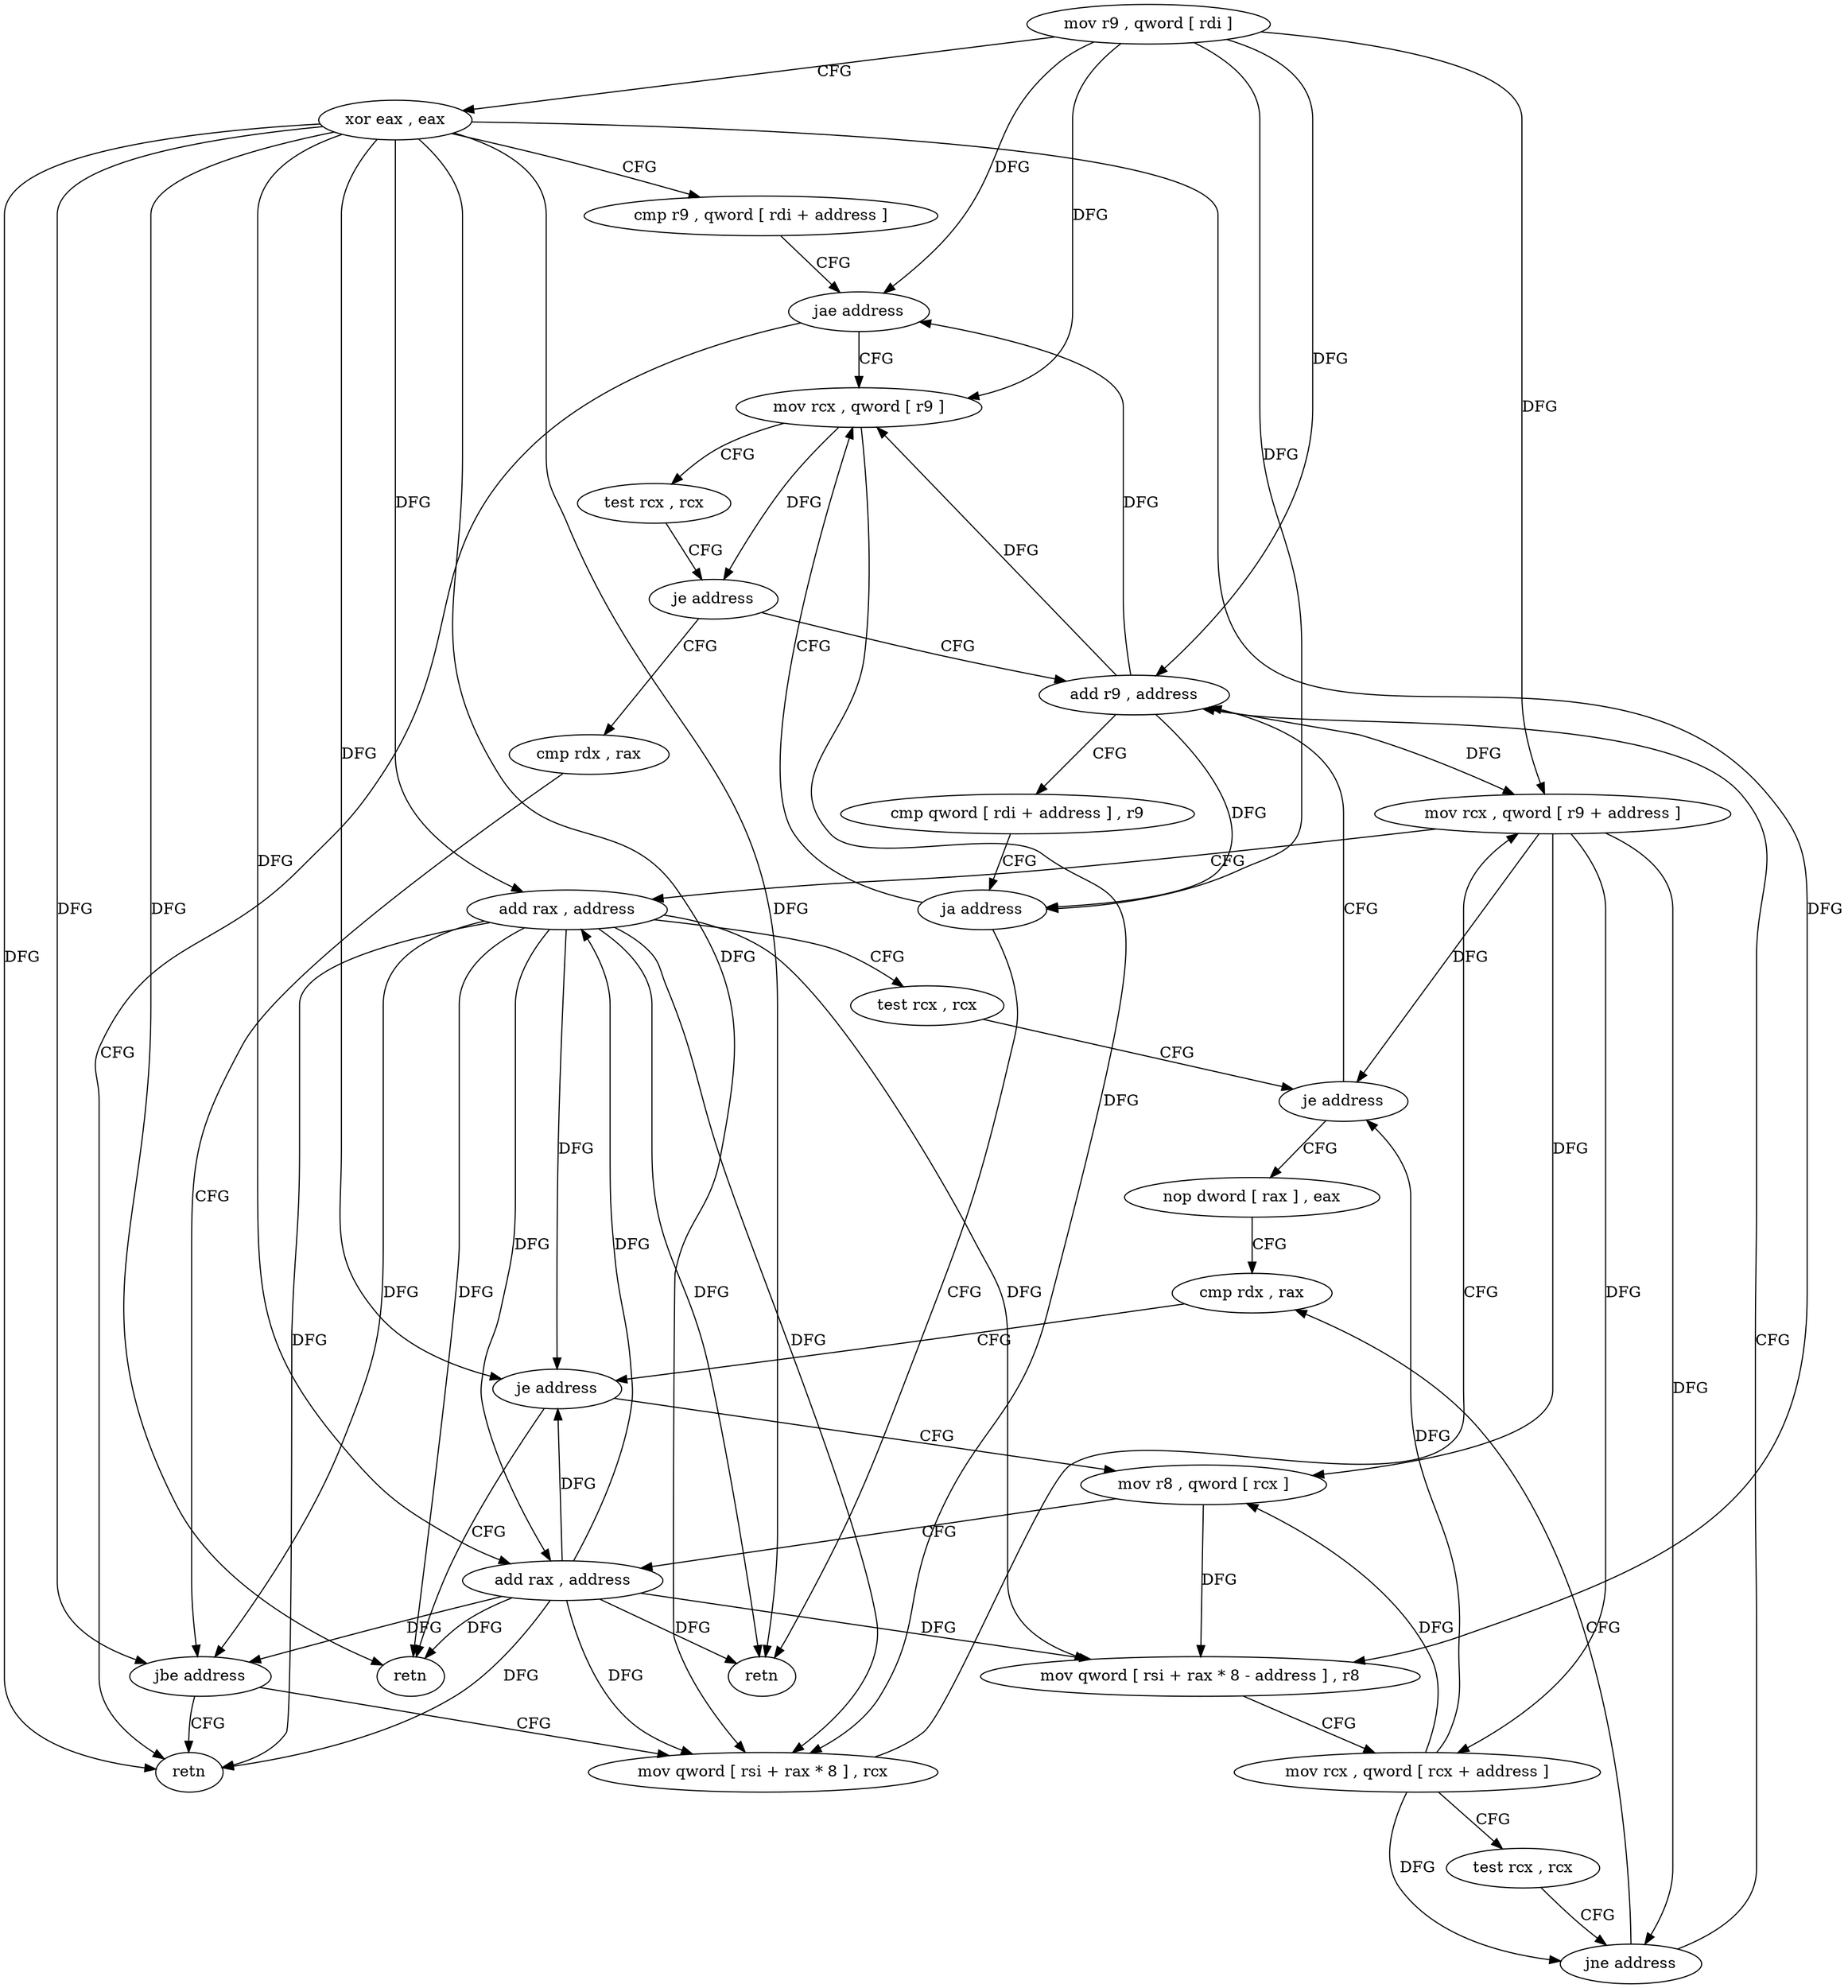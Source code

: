 digraph "func" {
"4280960" [label = "mov r9 , qword [ rdi ]" ]
"4280963" [label = "xor eax , eax" ]
"4280965" [label = "cmp r9 , qword [ rdi + address ]" ]
"4280969" [label = "jae address" ]
"4281056" [label = "retn" ]
"4280971" [label = "mov rcx , qword [ r9 ]" ]
"4280974" [label = "test rcx , rcx" ]
"4280977" [label = "je address" ]
"4281034" [label = "add r9 , address" ]
"4280979" [label = "cmp rdx , rax" ]
"4281038" [label = "cmp qword [ rdi + address ] , r9" ]
"4281042" [label = "ja address" ]
"4281044" [label = "retn" ]
"4280982" [label = "jbe address" ]
"4280984" [label = "mov qword [ rsi + rax * 8 ] , rcx" ]
"4280988" [label = "mov rcx , qword [ r9 + address ]" ]
"4280992" [label = "add rax , address" ]
"4280996" [label = "test rcx , rcx" ]
"4280999" [label = "je address" ]
"4281001" [label = "nop dword [ rax ] , eax" ]
"4281008" [label = "cmp rdx , rax" ]
"4281064" [label = "retn" ]
"4281013" [label = "mov r8 , qword [ rcx ]" ]
"4281016" [label = "add rax , address" ]
"4281020" [label = "mov qword [ rsi + rax * 8 - address ] , r8" ]
"4281025" [label = "mov rcx , qword [ rcx + address ]" ]
"4281029" [label = "test rcx , rcx" ]
"4281032" [label = "jne address" ]
"4281011" [label = "je address" ]
"4280960" -> "4280963" [ label = "CFG" ]
"4280960" -> "4280969" [ label = "DFG" ]
"4280960" -> "4280971" [ label = "DFG" ]
"4280960" -> "4281034" [ label = "DFG" ]
"4280960" -> "4281042" [ label = "DFG" ]
"4280960" -> "4280988" [ label = "DFG" ]
"4280963" -> "4280965" [ label = "CFG" ]
"4280963" -> "4281056" [ label = "DFG" ]
"4280963" -> "4280982" [ label = "DFG" ]
"4280963" -> "4281044" [ label = "DFG" ]
"4280963" -> "4280984" [ label = "DFG" ]
"4280963" -> "4280992" [ label = "DFG" ]
"4280963" -> "4281011" [ label = "DFG" ]
"4280963" -> "4281064" [ label = "DFG" ]
"4280963" -> "4281016" [ label = "DFG" ]
"4280963" -> "4281020" [ label = "DFG" ]
"4280965" -> "4280969" [ label = "CFG" ]
"4280969" -> "4281056" [ label = "CFG" ]
"4280969" -> "4280971" [ label = "CFG" ]
"4280971" -> "4280974" [ label = "CFG" ]
"4280971" -> "4280977" [ label = "DFG" ]
"4280971" -> "4280984" [ label = "DFG" ]
"4280974" -> "4280977" [ label = "CFG" ]
"4280977" -> "4281034" [ label = "CFG" ]
"4280977" -> "4280979" [ label = "CFG" ]
"4281034" -> "4281038" [ label = "CFG" ]
"4281034" -> "4280971" [ label = "DFG" ]
"4281034" -> "4280969" [ label = "DFG" ]
"4281034" -> "4281042" [ label = "DFG" ]
"4281034" -> "4280988" [ label = "DFG" ]
"4280979" -> "4280982" [ label = "CFG" ]
"4281038" -> "4281042" [ label = "CFG" ]
"4281042" -> "4280971" [ label = "CFG" ]
"4281042" -> "4281044" [ label = "CFG" ]
"4280982" -> "4281056" [ label = "CFG" ]
"4280982" -> "4280984" [ label = "CFG" ]
"4280984" -> "4280988" [ label = "CFG" ]
"4280988" -> "4280992" [ label = "CFG" ]
"4280988" -> "4280999" [ label = "DFG" ]
"4280988" -> "4281013" [ label = "DFG" ]
"4280988" -> "4281025" [ label = "DFG" ]
"4280988" -> "4281032" [ label = "DFG" ]
"4280992" -> "4280996" [ label = "CFG" ]
"4280992" -> "4280982" [ label = "DFG" ]
"4280992" -> "4281056" [ label = "DFG" ]
"4280992" -> "4281044" [ label = "DFG" ]
"4280992" -> "4280984" [ label = "DFG" ]
"4280992" -> "4281011" [ label = "DFG" ]
"4280992" -> "4281064" [ label = "DFG" ]
"4280992" -> "4281016" [ label = "DFG" ]
"4280992" -> "4281020" [ label = "DFG" ]
"4280996" -> "4280999" [ label = "CFG" ]
"4280999" -> "4281034" [ label = "CFG" ]
"4280999" -> "4281001" [ label = "CFG" ]
"4281001" -> "4281008" [ label = "CFG" ]
"4281008" -> "4281011" [ label = "CFG" ]
"4281013" -> "4281016" [ label = "CFG" ]
"4281013" -> "4281020" [ label = "DFG" ]
"4281016" -> "4281020" [ label = "DFG" ]
"4281016" -> "4280982" [ label = "DFG" ]
"4281016" -> "4280992" [ label = "DFG" ]
"4281016" -> "4281011" [ label = "DFG" ]
"4281016" -> "4281056" [ label = "DFG" ]
"4281016" -> "4281044" [ label = "DFG" ]
"4281016" -> "4280984" [ label = "DFG" ]
"4281016" -> "4281064" [ label = "DFG" ]
"4281020" -> "4281025" [ label = "CFG" ]
"4281025" -> "4281029" [ label = "CFG" ]
"4281025" -> "4280999" [ label = "DFG" ]
"4281025" -> "4281013" [ label = "DFG" ]
"4281025" -> "4281032" [ label = "DFG" ]
"4281029" -> "4281032" [ label = "CFG" ]
"4281032" -> "4281008" [ label = "CFG" ]
"4281032" -> "4281034" [ label = "CFG" ]
"4281011" -> "4281064" [ label = "CFG" ]
"4281011" -> "4281013" [ label = "CFG" ]
}
